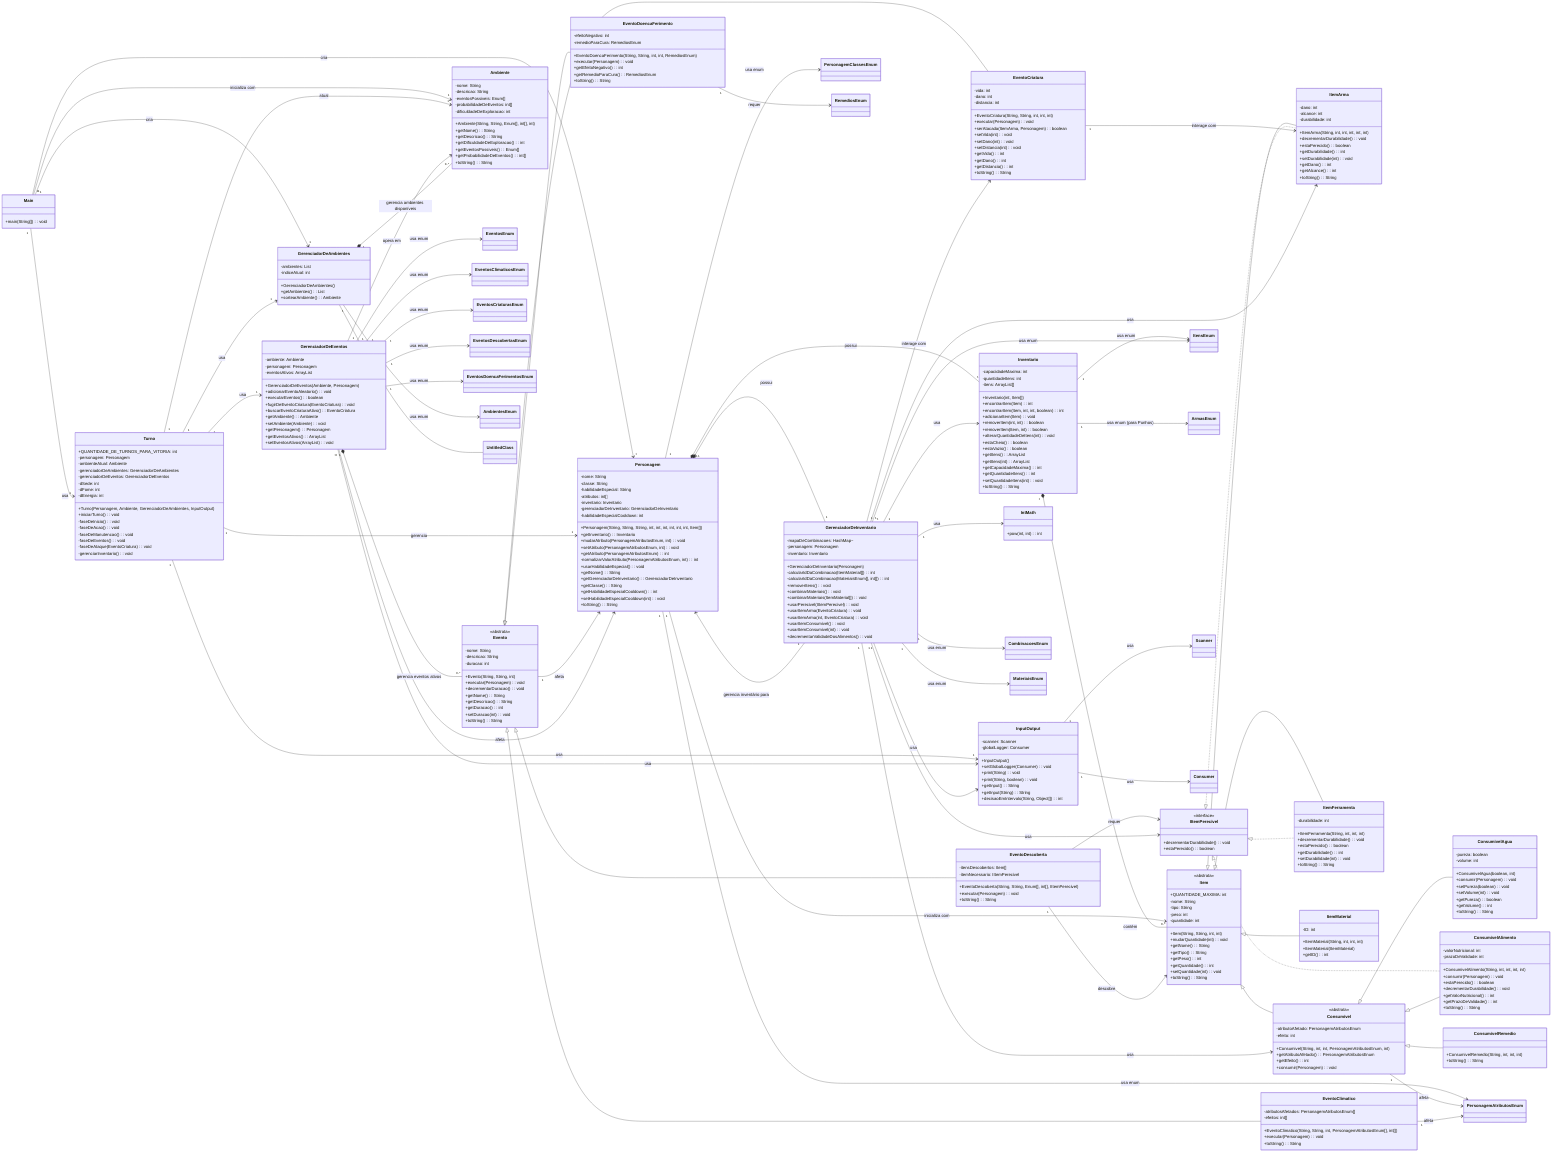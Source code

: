 classDiagram
direction LR
    class Main {
	    +main(String[]) : void
    }
    class Personagem {
	    -nome: String
	    -classe: String
	    -habilidadeEspecial: String
	    -atributos: int[]
	    -inventario: Inventario
	    -gerenciadorDeInventario: GerenciadorDeInventario
	    -habilidadeEspecialCooldown: int
	    +Personagem(String, String, String, int, int, int, int, int, int, Item[])
	    +getInventario() : Inventario
	    +mudarAtributo(PersonagemAtributosEnum, int) : void
	    +setAtributo(PersonagemAtributosEnum, int) : void
	    +getAtributo(PersonagemAtributosEnum) : int
	    -normalizarValorAtributo(PersonagemAtributosEnum, int) : int
	    +usarHabilidadeEspecial() : void
	    +getNome() : String
	    +getGerenciadorDeInventario() : GerenciadorDeInventario
	    +getClasse() : String
	    +getHabilidadeEspecialCooldown() : int
	    +setHabilidadeEspecialCooldown(int) : void
	    +toString() : String
    }
    class Inventario {
	    -capacidadeMaxima: int
	    -quantidadeItens: int
	    -itens: ArrayList[]
	    +Inventario(int, Item[])
	    +encontrarItem(Item) : int
	    +encontrarItem(Item, int, int, boolean) : int
	    +adicionarItem(Item) : void
	    +removerItem(int, int) : boolean
	    +removerItem(Item, int) : boolean
	    +alterarQuantidadeDeItens(int) : void
	    +estaCheio() : boolean
	    +estaVazio() : boolean
	    +getItens() : ArrayList
	    +getItens(int) : ArrayList
	    +getCapacidadeMaxima() : int
	    +getQuantidadeItens() : int
	    +setQuantidadeItens(int) : void
	    +toString() : String
    }
    class Item {
	    +QUANTIDADE_MAXIMA: int
	    -nome: String
	    -tipo: String
	    -peso: int
	    -quantidade: int
	    +Item(String, String, int, int)
	    +mudarQuantidade(int) : void
	    +getNome() : String
	    +getTipo() : String
	    +getPeso() : int
	    +getQuantidade() : int
	    +setQuantidade(int) : void
	    +toString() : String
    }
    class IItemPerecivel {
	    +decrementarDurabilidade() : void
	    +estaPerecido() : boolean
    }
    class ItemArma {
	    -dano: int
	    -alcance: int
	    -durabilidade: int
	    +ItemArma(String, int, int, int, int, int)
	    +decrementarDurabilidade() : void
	    +estaPerecido() : boolean
	    +getDurabilidade() : int
	    +setDurabilidade(int) : void
	    +getDano() : int
	    +getAlcance() : int
	    +toString() : String
    }
    class ItemFerramenta {
	    -durabilidade: int
	    +ItemFerramenta(String, int, int, int)
	    +decrementarDurabilidade() : void
	    +estaPerecido() : boolean
	    +getDurabilidade() : int
	    +setDurabilidade(int) : void
	    +toString() : String
    }
    class ItemMaterial {
	    -ID: int
	    +ItemMaterial(String, int, int, int)
	    +ItemMaterial(ItemMaterial)
	    +getID() : int
    }
    class Consumivel {
	    -atributoAfetado: PersonagemAtributosEnum
	    -efeito: int
	    +Consumivel(String, int, int, PersonagemAtributosEnum, int)
	    +getAtributoAfetado() : PersonagemAtributosEnum
	    +getEfeito() : int
	    +consumir(Personagem) : void
    }
    class ConsumivelAgua {
	    -pureza: boolean
	    -volume: int
	    +ConsumivelAgua(boolean, int)
	    +consumir(Personagem) : void
	    +setPureza(boolean) : void
	    +setVolume(int) : void
	    +getPureza() : boolean
	    +getVolume() : int
	    +toString() : String
    }
    class ConsumivelAlimento {
	    -valorNutricional: int
	    -prazoDeValidade: int
	    +ConsumivelAlimento(String, int, int, int, int)
	    +consumir(Personagem) : void
	    +estaPerecido() : boolean
	    +decrementarDurabilidade() : void
	    +getValorNutricional() : int
	    +getPrazoDeValidade() : int
	    +toString() : String
    }
    class ConsumivelRemedio {
	    +ConsumivelRemedio(String, int, int, int)
	    +toString() : String
    }
    class Evento {
	    -nome: String
	    -descricao: String
	    -duracao: int
	    +Evento(String, String, int)
	    +executar(Personagem) : void
	    +decrementarDuracao() : void
	    +getNome() : String
	    +getDescricao() : String
	    +getDuracao() : int
	    +setDuracao(int) : void
	    +toString() : String
    }
    class EventoClimatico {
	    -atributosAfetados: PersonagemAtributosEnum[]
	    -efeitos: int[]
	    +EventoClimatico(String, String, int, PersonagemAtributosEnum[], int[])
	    +executar(Personagem) : void
	    +toString() : String
    }
    class EventoCriatura {
	    -vida: int
	    -dano: int
	    -distancia: int
	    +EventoCriatura(String, String, int, int, int)
	    +executar(Personagem) : void
	    +serAtacada(ItemArma, Personagem) : boolean
	    +setVida(int) : void
	    +setDano(int) : void
	    +setDistancia(int) : void
	    +getVida() : int
	    +getDano() : int
	    +getDistancia() : int
	    +toString() : String
    }
    class EventoDescoberta {
	    -itensDescobertos: Item[]
	    -itemNecessario: IItemPerecivel
	    +EventoDescoberta(String, String, Enum[], int[], IItemPerecivel)
	    +executar(Personagem) : void
	    +toString() : String
    }
    class EventoDoencaFerimento {
	    -efeitoNegativo: int
	    -remedioParaCura: RemediosEnum
	    +EventoDoencaFerimento(String, String, int, int, RemediosEnum)
	    +executar(Personagem) : void
	    +getEfeitoNegativo() : int
	    +getRemedioParaCura() : RemediosEnum
	    +toString() : String
    }
    class Ambiente {
	    -nome: String
	    -descricao: String
	    -eventosPossiveis: Enum[]
	    -probabilidadeDeEventos: int[]
	    -dificuldadeDeExploracao: int
	    +Ambiente(String, String, Enum[], int[], int)
	    +getNome() : String
	    +getDescricao() : String
	    +getDificuldadeDeExploracao() : int
	    +getEventosPossiveis() : Enum[]
	    +getProbabilidadeDeEventos() : int[]
	    +toString() : String
    }
    class GerenciadorDeEventos {
	    -ambiente: Ambiente
	    -personagem: Personagem
	    -eventosAtivos: ArrayList
	    +GerenciadorDeEventos(Ambiente, Personagem)
	    +adicionarEventoAleatorio() : void
	    +executarEventos() : boolean
	    +fugirDeEventoCriatura(EventoCriatura) : void
	    +buscarEventoCriaturaAtivo() : EventoCriatura
	    +getAmbiente() : Ambiente
	    +setAmbiente(Ambiente) : void
	    +getPersonagem() : Personagem
	    +getEventosAtivos() : ArrayList
	    +setEventosAtivos(ArrayList) : void
    }
    class GerenciadorDeAmbientes {
	    -ambientes: List
	    -indiceAtual: int
	    +GerenciadorDeAmbientes()
	    +getAmbientes() : List
	    +sortearAmbiente() : Ambiente
    }
    class GerenciadorDeInventario {
	    -mapaDeCombinacoes: HashMap~
	    -personagem: Personagem
	    -inventario: Inventario
	    +GerenciadorDeInventario(Personagem)
	    -calcularIdDaCombinacao(ItemMaterial[]) : int
	    -calcularIdDaCombinacao(MateriaisEnum[], int[]) : int
	    +removerItens() : void
	    +combinarMateriais() : void
	    +combinarMateriais(ItemMaterial[]) : void
	    +usarPerecivel(IItemPerecivel) : void
	    +usarItemArma(EventoCriatura) : void
	    +usarItemArma(int, EventoCriatura) : void
	    +usarItemConsumivel() : void
	    +usarItemConsumivel(int) : void
	    +decrementarValidadeDosAlimentos() : void
    }
    class Turno {
	    +QUANTIDADE_DE_TURNOS_PARA_VITORIA: int
	    -personagem: Personagem
	    -ambienteAtual: Ambiente
	    -gerenciadorDeAmbientes: GerenciadorDeAmbientes
	    -gerenciadorDeEventos: GerenciadorDeEventos
	    -dSede: int
	    -dFome: int
	    -dEnergia: int
	    +Turno(Personagem, Ambiente, GerenciadorDeAmbientes, InputOutput)
	    +iniciarTurno() : void
	    -faseDeInicio() : void
	    -faseDeAcao() : void
	    -faseDeManutencao() : void
	    -faseDeEventos() : void
	    -faseDeAtaque(EventoCriatura) : void
	    -gerenciarInventario() : void
    }
    class InputOutput {
	    -scanner: Scanner
	    -globalLogger: Consumer
	    +InputOutput()
	    +setGlobalLogger(Consumer) : void
	    +print(String) : void
	    +print(String, boolean) : void
	    +getInput() : String
	    +getInput(String) : String
	    +decisaoEmIntervalo(String, Object[]) : int
    }
    class IntMath {
	    +pow(int, int) : int
    }
    class PersonagemAtributosEnum {
    }
    class PersonagemClassesEnum {
    }
    class ItensEnum {
    }
    class ArmasEnum {
    }
    class RemediosEnum {
    }
    class EventosEnum {
    }
    class EventosClimaticosEnum {
    }
    class EventosCriaturasEnum {
    }
    class EventosDescobertasEnum {
    }
    class EventosDoencaFerimentosEnum {
    }
    class AmbientesEnum {
    }
    class CombinacoesEnum {
    }
    class MateriaisEnum {
    }
    class Scanner {
    }
    class Consumer {
    }
    class UntitledClass {
    }

	<<abstrata>> Item
	<<interface>> IItemPerecivel
	<<abstrata>> Consumivel
	<<abstrata>> Evento

    Main "1" --> "1" Turno : usa
    Main "1" --> "1" Personagem : cria
    Main "1" --> "1" GerenciadorDeAmbientes : cria
    Main "1" --> "1" Ambiente : inicializa com
    Turno "1" --> "1" Personagem : gerencia
    Turno "1" --> "1" Ambiente : atual
    Turno "1" --> "1" GerenciadorDeAmbientes : usa
    Turno "1" --> "1" GerenciadorDeEventos : usa
    Turno "1" --> "1" InputOutput : usa
    Personagem "1" *-- "1" Inventario : possui
    Personagem "1" *-- "1" GerenciadorDeInventario : possui
    Personagem "1" --> PersonagemAtributosEnum : usa enum
    Personagem "1" --> PersonagemClassesEnum : usa enum
    Personagem "1" --> Item : inicializa com
    Inventario "1" *-- "0..*" Item : contém
    Inventario "1" --> ItensEnum : usa enum
    Inventario "1" --> ArmasEnum : usa enum (para Punhos)
    Item <|-- ItemArma
    Item <|-- ItemFerramenta
    Item <|-- ItemMaterial
    Item <|-- Consumivel
    IItemPerecivel <|.. ItemArma
    IItemPerecivel <|.. ItemFerramenta
    IItemPerecivel <|.. ConsumivelAlimento
    Consumivel <|-- ConsumivelAgua
    Consumivel <|-- ConsumivelAlimento
    Consumivel <|-- ConsumivelRemedio
    Consumivel "1" --> PersonagemAtributosEnum : afeta
    Evento <|-- EventoClimatico
    Evento <|-- EventoCriatura
    Evento <|-- EventoDescoberta
    Evento <|-- EventoDoencaFerimento
    Evento "1" --> Personagem : afeta
    EventoClimatico "1" --> PersonagemAtributosEnum : afeta
    EventoDescoberta "1" --> Item : descobre
    EventoDescoberta "1" --> IItemPerecivel : requer
    EventoDoencaFerimento "1" --> RemediosEnum : requer
    EventoCriatura "1" --> ItemArma : interage com
    GerenciadorDeEventos "1" *-- "0..*" Evento : gerencia eventos ativos
    GerenciadorDeEventos "1" --> Ambiente : opera em
    GerenciadorDeEventos "1" --> Personagem : afeta
    GerenciadorDeEventos "1" --> InputOutput : usa
    GerenciadorDeEventos "1" --> EventosEnum : usa enum
    GerenciadorDeEventos "1" --> EventosClimaticosEnum : usa enum
    GerenciadorDeEventos "1" --> EventosCriaturasEnum : usa enum
    GerenciadorDeEventos "1" --> EventosDescobertasEnum : usa enum
    GerenciadorDeEventos "1" --> EventosDoencaFerimentosEnum : usa enum
    GerenciadorDeAmbientes "1" *-- "0..*" Ambiente : gerencia ambientes disponíveis
    GerenciadorDeAmbientes "1" --> AmbientesEnum : usa enum
    GerenciadorDeInventario "1" --> Personagem : gerencia inventário para
    GerenciadorDeInventario "1" --> Inventario : usa
    GerenciadorDeInventario "1" --> InputOutput : usa
    GerenciadorDeInventario "1" --> IntMath : usa
    GerenciadorDeInventario "1" --> CombinacoesEnum : usa enum
    GerenciadorDeInventario "1" --> ItensEnum : usa enum
    GerenciadorDeInventario "1" --> MateriaisEnum : usa enum
    GerenciadorDeInventario "1" --> IItemPerecivel : usa
    GerenciadorDeInventario "1" --> ItemArma : usa
    GerenciadorDeInventario "1" --> Consumivel : usa
    GerenciadorDeInventario "1" --> EventoCriatura : interage com
    InputOutput "1" --> Scanner : usa
    InputOutput "1" --> Consumer : usa
    GerenciadorDeAmbientes -- UntitledClass